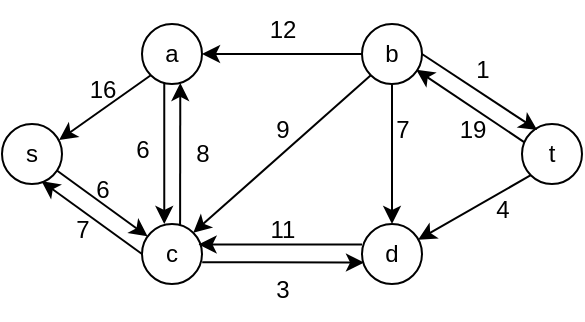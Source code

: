 <mxfile version="22.0.8" type="github">
  <diagram name="第 1 页" id="6fL6iG80BFAZWoQlDoeK">
    <mxGraphModel dx="525" dy="291" grid="1" gridSize="10" guides="1" tooltips="1" connect="1" arrows="1" fold="1" page="1" pageScale="1" pageWidth="827" pageHeight="1169" math="0" shadow="0">
      <root>
        <mxCell id="0" />
        <mxCell id="1" parent="0" />
        <mxCell id="eBgWkfiUlUs-1mOhxA75-1" value="s" style="ellipse;whiteSpace=wrap;html=1;aspect=fixed;" vertex="1" parent="1">
          <mxGeometry x="300" y="230" width="30" height="30" as="geometry" />
        </mxCell>
        <mxCell id="eBgWkfiUlUs-1mOhxA75-12" style="rounded=0;orthogonalLoop=1;jettySize=auto;html=1;exitX=0.371;exitY=0.957;exitDx=0;exitDy=0;entryX=0.371;entryY=0;entryDx=0;entryDy=0;exitPerimeter=0;entryPerimeter=0;" edge="1" parent="1" source="eBgWkfiUlUs-1mOhxA75-2" target="eBgWkfiUlUs-1mOhxA75-4">
          <mxGeometry relative="1" as="geometry" />
        </mxCell>
        <mxCell id="eBgWkfiUlUs-1mOhxA75-2" value="a" style="ellipse;whiteSpace=wrap;html=1;aspect=fixed;" vertex="1" parent="1">
          <mxGeometry x="370" y="180" width="30" height="30" as="geometry" />
        </mxCell>
        <mxCell id="eBgWkfiUlUs-1mOhxA75-26" style="rounded=0;orthogonalLoop=1;jettySize=auto;html=1;exitX=0.5;exitY=1;exitDx=0;exitDy=0;entryX=0.5;entryY=0;entryDx=0;entryDy=0;" edge="1" parent="1" source="eBgWkfiUlUs-1mOhxA75-3" target="eBgWkfiUlUs-1mOhxA75-5">
          <mxGeometry relative="1" as="geometry" />
        </mxCell>
        <mxCell id="eBgWkfiUlUs-1mOhxA75-28" style="rounded=0;orthogonalLoop=1;jettySize=auto;html=1;exitX=0;exitY=0.5;exitDx=0;exitDy=0;entryX=1;entryY=0.5;entryDx=0;entryDy=0;" edge="1" parent="1" source="eBgWkfiUlUs-1mOhxA75-3" target="eBgWkfiUlUs-1mOhxA75-2">
          <mxGeometry relative="1" as="geometry" />
        </mxCell>
        <mxCell id="eBgWkfiUlUs-1mOhxA75-36" style="rounded=0;orthogonalLoop=1;jettySize=auto;html=1;exitX=0;exitY=1;exitDx=0;exitDy=0;entryX=1;entryY=0;entryDx=0;entryDy=0;" edge="1" parent="1" source="eBgWkfiUlUs-1mOhxA75-3" target="eBgWkfiUlUs-1mOhxA75-4">
          <mxGeometry relative="1" as="geometry" />
        </mxCell>
        <mxCell id="eBgWkfiUlUs-1mOhxA75-3" value="b" style="ellipse;whiteSpace=wrap;html=1;aspect=fixed;" vertex="1" parent="1">
          <mxGeometry x="480" y="180" width="30" height="30" as="geometry" />
        </mxCell>
        <mxCell id="eBgWkfiUlUs-1mOhxA75-13" style="rounded=0;orthogonalLoop=1;jettySize=auto;html=1;entryX=0.638;entryY=0.983;entryDx=0;entryDy=0;exitX=0.635;exitY=0.019;exitDx=0;exitDy=0;exitPerimeter=0;entryPerimeter=0;" edge="1" parent="1" source="eBgWkfiUlUs-1mOhxA75-4" target="eBgWkfiUlUs-1mOhxA75-2">
          <mxGeometry relative="1" as="geometry">
            <mxPoint x="385" y="280" as="sourcePoint" />
            <mxPoint x="396" y="206" as="targetPoint" />
          </mxGeometry>
        </mxCell>
        <mxCell id="eBgWkfiUlUs-1mOhxA75-4" value="c" style="ellipse;whiteSpace=wrap;html=1;aspect=fixed;" vertex="1" parent="1">
          <mxGeometry x="370" y="280" width="30" height="30" as="geometry" />
        </mxCell>
        <mxCell id="eBgWkfiUlUs-1mOhxA75-5" value="d" style="ellipse;whiteSpace=wrap;html=1;aspect=fixed;" vertex="1" parent="1">
          <mxGeometry x="480" y="280" width="30" height="30" as="geometry" />
        </mxCell>
        <mxCell id="eBgWkfiUlUs-1mOhxA75-6" value="t" style="ellipse;whiteSpace=wrap;html=1;aspect=fixed;" vertex="1" parent="1">
          <mxGeometry x="560" y="230" width="30" height="30" as="geometry" />
        </mxCell>
        <mxCell id="eBgWkfiUlUs-1mOhxA75-8" style="rounded=0;orthogonalLoop=1;jettySize=auto;html=1;exitX=0;exitY=1;exitDx=0;exitDy=0;entryX=0.952;entryY=0.268;entryDx=0;entryDy=0;entryPerimeter=0;" edge="1" parent="1" source="eBgWkfiUlUs-1mOhxA75-2" target="eBgWkfiUlUs-1mOhxA75-1">
          <mxGeometry relative="1" as="geometry" />
        </mxCell>
        <mxCell id="eBgWkfiUlUs-1mOhxA75-9" value="16" style="text;html=1;align=center;verticalAlign=middle;resizable=0;points=[];autosize=1;strokeColor=none;fillColor=none;" vertex="1" parent="1">
          <mxGeometry x="330" y="198" width="40" height="30" as="geometry" />
        </mxCell>
        <mxCell id="eBgWkfiUlUs-1mOhxA75-14" value="6" style="text;html=1;align=center;verticalAlign=middle;resizable=0;points=[];autosize=1;strokeColor=none;fillColor=none;" vertex="1" parent="1">
          <mxGeometry x="355" y="228" width="30" height="30" as="geometry" />
        </mxCell>
        <mxCell id="eBgWkfiUlUs-1mOhxA75-15" value="8" style="text;html=1;align=center;verticalAlign=middle;resizable=0;points=[];autosize=1;strokeColor=none;fillColor=none;" vertex="1" parent="1">
          <mxGeometry x="385" y="230" width="30" height="30" as="geometry" />
        </mxCell>
        <mxCell id="eBgWkfiUlUs-1mOhxA75-18" style="rounded=0;orthogonalLoop=1;jettySize=auto;html=1;exitX=0.909;exitY=0.77;exitDx=0;exitDy=0;exitPerimeter=0;" edge="1" parent="1" source="eBgWkfiUlUs-1mOhxA75-1" target="eBgWkfiUlUs-1mOhxA75-4">
          <mxGeometry relative="1" as="geometry" />
        </mxCell>
        <mxCell id="eBgWkfiUlUs-1mOhxA75-19" style="rounded=0;orthogonalLoop=1;jettySize=auto;html=1;exitX=0;exitY=0.5;exitDx=0;exitDy=0;entryX=0.66;entryY=0.954;entryDx=0;entryDy=0;entryPerimeter=0;" edge="1" parent="1" source="eBgWkfiUlUs-1mOhxA75-4" target="eBgWkfiUlUs-1mOhxA75-1">
          <mxGeometry relative="1" as="geometry" />
        </mxCell>
        <mxCell id="eBgWkfiUlUs-1mOhxA75-20" value="6" style="text;html=1;align=center;verticalAlign=middle;resizable=0;points=[];autosize=1;strokeColor=none;fillColor=none;" vertex="1" parent="1">
          <mxGeometry x="335" y="248" width="30" height="30" as="geometry" />
        </mxCell>
        <mxCell id="eBgWkfiUlUs-1mOhxA75-21" value="7" style="text;html=1;align=center;verticalAlign=middle;resizable=0;points=[];autosize=1;strokeColor=none;fillColor=none;" vertex="1" parent="1">
          <mxGeometry x="325" y="268" width="30" height="30" as="geometry" />
        </mxCell>
        <mxCell id="eBgWkfiUlUs-1mOhxA75-22" style="rounded=0;orthogonalLoop=1;jettySize=auto;html=1;exitX=0;exitY=0.341;exitDx=0;exitDy=0;entryX=0.943;entryY=0.341;entryDx=0;entryDy=0;entryPerimeter=0;exitPerimeter=0;" edge="1" parent="1" source="eBgWkfiUlUs-1mOhxA75-5" target="eBgWkfiUlUs-1mOhxA75-4">
          <mxGeometry relative="1" as="geometry" />
        </mxCell>
        <mxCell id="eBgWkfiUlUs-1mOhxA75-23" style="rounded=0;orthogonalLoop=1;jettySize=auto;html=1;exitX=1.003;exitY=0.637;exitDx=0;exitDy=0;exitPerimeter=0;entryX=0.034;entryY=0.643;entryDx=0;entryDy=0;entryPerimeter=0;" edge="1" parent="1" source="eBgWkfiUlUs-1mOhxA75-4" target="eBgWkfiUlUs-1mOhxA75-5">
          <mxGeometry relative="1" as="geometry">
            <mxPoint x="480" y="300" as="targetPoint" />
          </mxGeometry>
        </mxCell>
        <mxCell id="eBgWkfiUlUs-1mOhxA75-24" value="11" style="text;html=1;align=center;verticalAlign=middle;resizable=0;points=[];autosize=1;strokeColor=none;fillColor=none;" vertex="1" parent="1">
          <mxGeometry x="420" y="268" width="40" height="30" as="geometry" />
        </mxCell>
        <mxCell id="eBgWkfiUlUs-1mOhxA75-25" value="3" style="text;html=1;align=center;verticalAlign=middle;resizable=0;points=[];autosize=1;strokeColor=none;fillColor=none;" vertex="1" parent="1">
          <mxGeometry x="425" y="298" width="30" height="30" as="geometry" />
        </mxCell>
        <mxCell id="eBgWkfiUlUs-1mOhxA75-27" value="7" style="text;html=1;align=center;verticalAlign=middle;resizable=0;points=[];autosize=1;strokeColor=none;fillColor=none;" vertex="1" parent="1">
          <mxGeometry x="485" y="218" width="30" height="30" as="geometry" />
        </mxCell>
        <mxCell id="eBgWkfiUlUs-1mOhxA75-29" value="12" style="text;html=1;align=center;verticalAlign=middle;resizable=0;points=[];autosize=1;strokeColor=none;fillColor=none;" vertex="1" parent="1">
          <mxGeometry x="420" y="168" width="40" height="30" as="geometry" />
        </mxCell>
        <mxCell id="eBgWkfiUlUs-1mOhxA75-30" style="rounded=0;orthogonalLoop=1;jettySize=auto;html=1;exitX=0;exitY=1;exitDx=0;exitDy=0;entryX=0.936;entryY=0.261;entryDx=0;entryDy=0;entryPerimeter=0;" edge="1" parent="1" source="eBgWkfiUlUs-1mOhxA75-6" target="eBgWkfiUlUs-1mOhxA75-5">
          <mxGeometry relative="1" as="geometry" />
        </mxCell>
        <mxCell id="eBgWkfiUlUs-1mOhxA75-31" value="4" style="text;html=1;align=center;verticalAlign=middle;resizable=0;points=[];autosize=1;strokeColor=none;fillColor=none;" vertex="1" parent="1">
          <mxGeometry x="535" y="258" width="30" height="30" as="geometry" />
        </mxCell>
        <mxCell id="eBgWkfiUlUs-1mOhxA75-32" style="rounded=0;orthogonalLoop=1;jettySize=auto;html=1;exitX=1;exitY=0.5;exitDx=0;exitDy=0;entryX=0.253;entryY=0.099;entryDx=0;entryDy=0;entryPerimeter=0;" edge="1" parent="1" source="eBgWkfiUlUs-1mOhxA75-3" target="eBgWkfiUlUs-1mOhxA75-6">
          <mxGeometry relative="1" as="geometry" />
        </mxCell>
        <mxCell id="eBgWkfiUlUs-1mOhxA75-33" style="rounded=0;orthogonalLoop=1;jettySize=auto;html=1;exitX=0.035;exitY=0.301;exitDx=0;exitDy=0;entryX=0.904;entryY=0.763;entryDx=0;entryDy=0;entryPerimeter=0;exitPerimeter=0;" edge="1" parent="1" source="eBgWkfiUlUs-1mOhxA75-6" target="eBgWkfiUlUs-1mOhxA75-3">
          <mxGeometry relative="1" as="geometry" />
        </mxCell>
        <mxCell id="eBgWkfiUlUs-1mOhxA75-34" value="1" style="text;html=1;align=center;verticalAlign=middle;resizable=0;points=[];autosize=1;strokeColor=none;fillColor=none;" vertex="1" parent="1">
          <mxGeometry x="525" y="188" width="30" height="30" as="geometry" />
        </mxCell>
        <mxCell id="eBgWkfiUlUs-1mOhxA75-35" value="19" style="text;html=1;align=center;verticalAlign=middle;resizable=0;points=[];autosize=1;strokeColor=none;fillColor=none;" vertex="1" parent="1">
          <mxGeometry x="515" y="218" width="40" height="30" as="geometry" />
        </mxCell>
        <mxCell id="eBgWkfiUlUs-1mOhxA75-37" value="9" style="text;html=1;align=center;verticalAlign=middle;resizable=0;points=[];autosize=1;strokeColor=none;fillColor=none;" vertex="1" parent="1">
          <mxGeometry x="425" y="218" width="30" height="30" as="geometry" />
        </mxCell>
      </root>
    </mxGraphModel>
  </diagram>
</mxfile>
